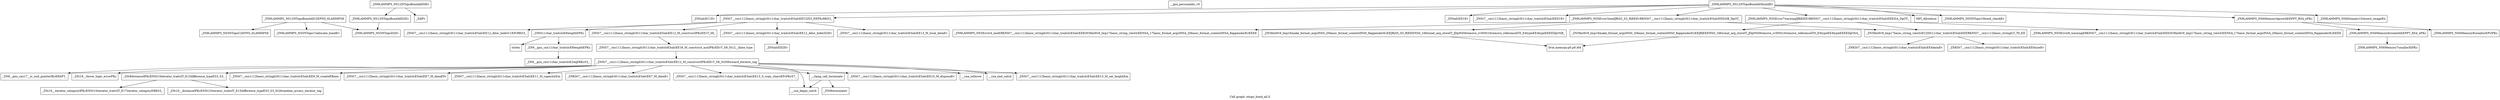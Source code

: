 digraph "Call graph: ntopo_bond_all.ll" {
	label="Call graph: ntopo_bond_all.ll";

	Node0x55dbf0477cc0 [shape=record,label="{_ZN9LAMMPS_NS12NTopoBondAllC2EPNS_6LAMMPSE}"];
	Node0x55dbf0477cc0 -> Node0x55dbf0477fa0;
	Node0x55dbf0477cc0 -> Node0x55dbf0477b20;
	Node0x55dbf0477cc0 -> Node0x55dbf0475660;
	Node0x55dbf0477fa0 [shape=record,label="{_ZN9LAMMPS_NS5NTopoC2EPNS_6LAMMPSE}"];
	Node0x55dbf0477b20 [shape=record,label="{_ZN9LAMMPS_NS5NTopo13allocate_bondEv}"];
	Node0x55dbf0477ed0 [shape=record,label="{__gxx_personality_v0}"];
	Node0x55dbf0475660 [shape=record,label="{_ZN9LAMMPS_NS5NTopoD2Ev}"];
	Node0x55dbf04c5db0 [shape=record,label="{_ZN9LAMMPS_NS12NTopoBondAll5buildEv}"];
	Node0x55dbf04c5db0 -> Node0x55dbf04c5b10;
	Node0x55dbf04c5db0 -> Node0x55dbf0474b20;
	Node0x55dbf04c5db0 -> Node0x55dbf049e940;
	Node0x55dbf04c5db0 -> Node0x55dbf048f7b0;
	Node0x55dbf04c5db0 -> Node0x55dbf0476e90;
	Node0x55dbf04c5db0 -> Node0x55dbf0478610;
	Node0x55dbf04c5db0 -> Node0x55dbf0478160;
	Node0x55dbf04c5db0 -> Node0x55dbf04cdc40;
	Node0x55dbf04c5db0 -> Node0x55dbf04cdbc0;
	Node0x55dbf04c5db0 -> Node0x55dbf04cdb40;
	Node0x55dbf0476e90 [shape=record,label="{_ZN9LAMMPS_NS5Error3oneIJRiS2_S2_RlEEEvRKNSt7__cxx1112basic_stringIcSt11char_traitsIcESaIcEEEiSB_DpOT_}"];
	Node0x55dbf0476e90 -> Node0x55dbf0478720;
	Node0x55dbf0476e90 -> Node0x55dbf0478580;
	Node0x55dbf0476e90 -> Node0x55dbf04bfc10;
	Node0x55dbf04c5b10 [shape=record,label="{_ZNSaIcEC1Ev}"];
	Node0x55dbf0474b20 [shape=record,label="{_ZNSt7__cxx1112basic_stringIcSt11char_traitsIcESaIcEEC2IS3_EEPKcRKS3_}"];
	Node0x55dbf0474b20 -> Node0x55dbf048d680;
	Node0x55dbf0474b20 -> Node0x55dbf047e850;
	Node0x55dbf0474b20 -> Node0x55dbf04b4cb0;
	Node0x55dbf0474b20 -> Node0x55dbf047f880;
	Node0x55dbf0474b20 -> Node0x55dbf047fc30;
	Node0x55dbf048f7b0 [shape=record,label="{_ZNSt7__cxx1112basic_stringIcSt11char_traitsIcESaIcEED1Ev}"];
	Node0x55dbf049e940 [shape=record,label="{_ZNSaIcED1Ev}"];
	Node0x55dbf04cdb40 [shape=record,label="{_ZN9LAMMPS_NS6Domain13closest_imageEii}"];
	Node0x55dbf04cdbc0 [shape=record,label="{_ZN9LAMMPS_NS6Memory4growIiEEPPT_RS4_iiPKc}"];
	Node0x55dbf04cdbc0 -> Node0x55dbf04862a0;
	Node0x55dbf04cdbc0 -> Node0x55dbf0488db0;
	Node0x55dbf04cdc40 [shape=record,label="{_ZN9LAMMPS_NS5NTopo10bond_checkEv}"];
	Node0x55dbf0478160 [shape=record,label="{MPI_Allreduce}"];
	Node0x55dbf0478610 [shape=record,label="{_ZN9LAMMPS_NS5Error7warningIJRlEEEvRKNSt7__cxx1112basic_stringIcSt11char_traitsIcESaIcEEEiSA_DpOT_}"];
	Node0x55dbf0478610 -> Node0x55dbf0478720;
	Node0x55dbf0478610 -> Node0x55dbf0490cc0;
	Node0x55dbf0478610 -> Node0x55dbf04969f0;
	Node0x55dbf0493150 [shape=record,label="{_ZN9LAMMPS_NS12NTopoBondAllD2Ev}"];
	Node0x55dbf0493150 -> Node0x55dbf0475660;
	Node0x55dbf0496d30 [shape=record,label="{_ZN9LAMMPS_NS12NTopoBondAllD0Ev}"];
	Node0x55dbf0496d30 -> Node0x55dbf0493150;
	Node0x55dbf0496d30 -> Node0x55dbf0499630;
	Node0x55dbf0499630 [shape=record,label="{_ZdlPv}"];
	Node0x55dbf04bfc10 [shape=record,label="{_ZN9LAMMPS_NS5Error4_oneERKNSt7__cxx1112basic_stringIcSt11char_traitsIcESaIcEEEiN3fmt6v9_lmp17basic_string_viewIcEENSA_17basic_format_argsINSA_20basic_format_contextINSA_8appenderEcEEEE}"];
	Node0x55dbf0478720 [shape=record,label="{_ZN3fmt6v9_lmp17basic_string_viewIcEC2ISt11char_traitsIcESaIcEEERKNSt7__cxx1112basic_stringIcT_T0_EE}"];
	Node0x55dbf0478720 -> Node0x55dbf049a290;
	Node0x55dbf0478720 -> Node0x55dbf049ab60;
	Node0x55dbf0478580 [shape=record,label="{_ZN3fmt6v9_lmp16make_format_argsINS0_20basic_format_contextINS0_8appenderEcEEJRiS5_S5_RlEEENS0_16format_arg_storeIT_JDpNSt9remove_cvINSt16remove_referenceIT0_E4typeEE4typeEEEEDpOSB_}"];
	Node0x55dbf0478580 -> Node0x55dbf049c320;
	Node0x55dbf049a290 [shape=record,label="{_ZNKSt7__cxx1112basic_stringIcSt11char_traitsIcESaIcEE4dataEv}"];
	Node0x55dbf049ab60 [shape=record,label="{_ZNKSt7__cxx1112basic_stringIcSt11char_traitsIcESaIcEE4sizeEv}"];
	Node0x55dbf049c320 [shape=record,label="{llvm.memcpy.p0.p0.i64}"];
	Node0x55dbf048d680 [shape=record,label="{_ZNSt7__cxx1112basic_stringIcSt11char_traitsIcESaIcEE13_M_local_dataEv}"];
	Node0x55dbf047e850 [shape=record,label="{_ZNSt7__cxx1112basic_stringIcSt11char_traitsIcESaIcEE12_Alloc_hiderC1EPcRKS3_}"];
	Node0x55dbf047f880 [shape=record,label="{_ZNSt7__cxx1112basic_stringIcSt11char_traitsIcESaIcEE12_M_constructIPKcEEvT_S8_}"];
	Node0x55dbf047f880 -> Node0x55dbf04a08c0;
	Node0x55dbf04b4cb0 [shape=record,label="{_ZNSt11char_traitsIcE6lengthEPKc}"];
	Node0x55dbf04b4cb0 -> Node0x55dbf04a2c30;
	Node0x55dbf04b4cb0 -> Node0x55dbf04a3850;
	Node0x55dbf047fc30 [shape=record,label="{_ZNSt7__cxx1112basic_stringIcSt11char_traitsIcESaIcEE12_Alloc_hiderD2Ev}"];
	Node0x55dbf047fc30 -> Node0x55dbf04a4030;
	Node0x55dbf04a08c0 [shape=record,label="{_ZNSt7__cxx1112basic_stringIcSt11char_traitsIcESaIcEE16_M_construct_auxIPKcEEvT_S8_St12__false_type}"];
	Node0x55dbf04a08c0 -> Node0x55dbf04a3760;
	Node0x55dbf04a3760 [shape=record,label="{_ZNSt7__cxx1112basic_stringIcSt11char_traitsIcESaIcEE12_M_constructIPKcEEvT_S8_St20forward_iterator_tag}"];
	Node0x55dbf04a3760 -> Node0x55dbf04af080;
	Node0x55dbf04a3760 -> Node0x55dbf04b19a0;
	Node0x55dbf04a3760 -> Node0x55dbf04b34d0;
	Node0x55dbf04a3760 -> Node0x55dbf049a1a0;
	Node0x55dbf04a3760 -> Node0x55dbf04b42e0;
	Node0x55dbf04a3760 -> Node0x55dbf04b59a0;
	Node0x55dbf04a3760 -> Node0x55dbf04b6560;
	Node0x55dbf04a3760 -> Node0x55dbf04b6f60;
	Node0x55dbf04a3760 -> Node0x55dbf04b8c50;
	Node0x55dbf04a3760 -> Node0x55dbf04b9af0;
	Node0x55dbf04a3760 -> Node0x55dbf04b6e50;
	Node0x55dbf04a3760 -> Node0x55dbf04bb440;
	Node0x55dbf04a3760 -> Node0x55dbf04b8b40;
	Node0x55dbf04a3760 -> Node0x55dbf04bd990;
	Node0x55dbf04af080 [shape=record,label="{_ZN9__gnu_cxx17__is_null_pointerIKcEEbPT_}"];
	Node0x55dbf04b19a0 [shape=record,label="{_ZSt19__throw_logic_errorPKc}"];
	Node0x55dbf04b34d0 [shape=record,label="{_ZSt8distanceIPKcENSt15iterator_traitsIT_E15difference_typeES3_S3_}"];
	Node0x55dbf04b34d0 -> Node0x55dbf0472830;
	Node0x55dbf04b34d0 -> Node0x55dbf0478c30;
	Node0x55dbf04b42e0 [shape=record,label="{_ZNSt7__cxx1112basic_stringIcSt11char_traitsIcESaIcEE7_M_dataEPc}"];
	Node0x55dbf049a1a0 [shape=record,label="{_ZNSt7__cxx1112basic_stringIcSt11char_traitsIcESaIcEE9_M_createERmm}"];
	Node0x55dbf04b59a0 [shape=record,label="{_ZNSt7__cxx1112basic_stringIcSt11char_traitsIcESaIcEE11_M_capacityEm}"];
	Node0x55dbf04b6f60 [shape=record,label="{_ZNSt7__cxx1112basic_stringIcSt11char_traitsIcESaIcEE13_S_copy_charsEPcPKcS7_}"];
	Node0x55dbf04b6560 [shape=record,label="{_ZNKSt7__cxx1112basic_stringIcSt11char_traitsIcESaIcEE7_M_dataEv}"];
	Node0x55dbf04b8c50 [shape=record,label="{__cxa_begin_catch}"];
	Node0x55dbf04b9af0 [shape=record,label="{_ZNSt7__cxx1112basic_stringIcSt11char_traitsIcESaIcEE10_M_disposeEv}"];
	Node0x55dbf04b6e50 [shape=record,label="{__cxa_rethrow}"];
	Node0x55dbf04bb440 [shape=record,label="{__cxa_end_catch}"];
	Node0x55dbf04bd990 [shape=record,label="{__clang_call_terminate}"];
	Node0x55dbf04bd990 -> Node0x55dbf04b8c50;
	Node0x55dbf04bd990 -> Node0x55dbf04bacb0;
	Node0x55dbf04bacb0 [shape=record,label="{_ZSt9terminatev}"];
	Node0x55dbf04b8b40 [shape=record,label="{_ZNSt7__cxx1112basic_stringIcSt11char_traitsIcESaIcEE13_M_set_lengthEm}"];
	Node0x55dbf0478c30 [shape=record,label="{_ZSt10__distanceIPKcENSt15iterator_traitsIT_E15difference_typeES3_S3_St26random_access_iterator_tag}"];
	Node0x55dbf0472830 [shape=record,label="{_ZSt19__iterator_categoryIPKcENSt15iterator_traitsIT_E17iterator_categoryERKS3_}"];
	Node0x55dbf04a2c30 [shape=record,label="{_ZN9__gnu_cxx11char_traitsIcE6lengthEPKc}"];
	Node0x55dbf04a2c30 -> Node0x55dbf04a2aa0;
	Node0x55dbf04a3850 [shape=record,label="{strlen}"];
	Node0x55dbf04a2aa0 [shape=record,label="{_ZN9__gnu_cxx11char_traitsIcE2eqERKcS3_}"];
	Node0x55dbf04a4030 [shape=record,label="{_ZNSaIcED2Ev}"];
	Node0x55dbf04862a0 [shape=record,label="{_ZN9LAMMPS_NS6Memory6createIiEEPPT_RS4_iiPKc}"];
	Node0x55dbf04862a0 -> Node0x55dbf047f990;
	Node0x55dbf0488db0 [shape=record,label="{_ZN9LAMMPS_NS6Memory8sreallocEPvlPKc}"];
	Node0x55dbf047f990 [shape=record,label="{_ZN9LAMMPS_NS6Memory7smallocElPKc}"];
	Node0x55dbf04969f0 [shape=record,label="{_ZN9LAMMPS_NS5Error8_warningERKNSt7__cxx1112basic_stringIcSt11char_traitsIcESaIcEEEiN3fmt6v9_lmp17basic_string_viewIcEENSA_17basic_format_argsINSA_20basic_format_contextINSA_8appenderEcEEEE}"];
	Node0x55dbf0490cc0 [shape=record,label="{_ZN3fmt6v9_lmp16make_format_argsINS0_20basic_format_contextINS0_8appenderEcEEJRlEEENS0_16format_arg_storeIT_JDpNSt9remove_cvINSt16remove_referenceIT0_E4typeEE4typeEEEEDpOSA_}"];
	Node0x55dbf0490cc0 -> Node0x55dbf049c320;
}
